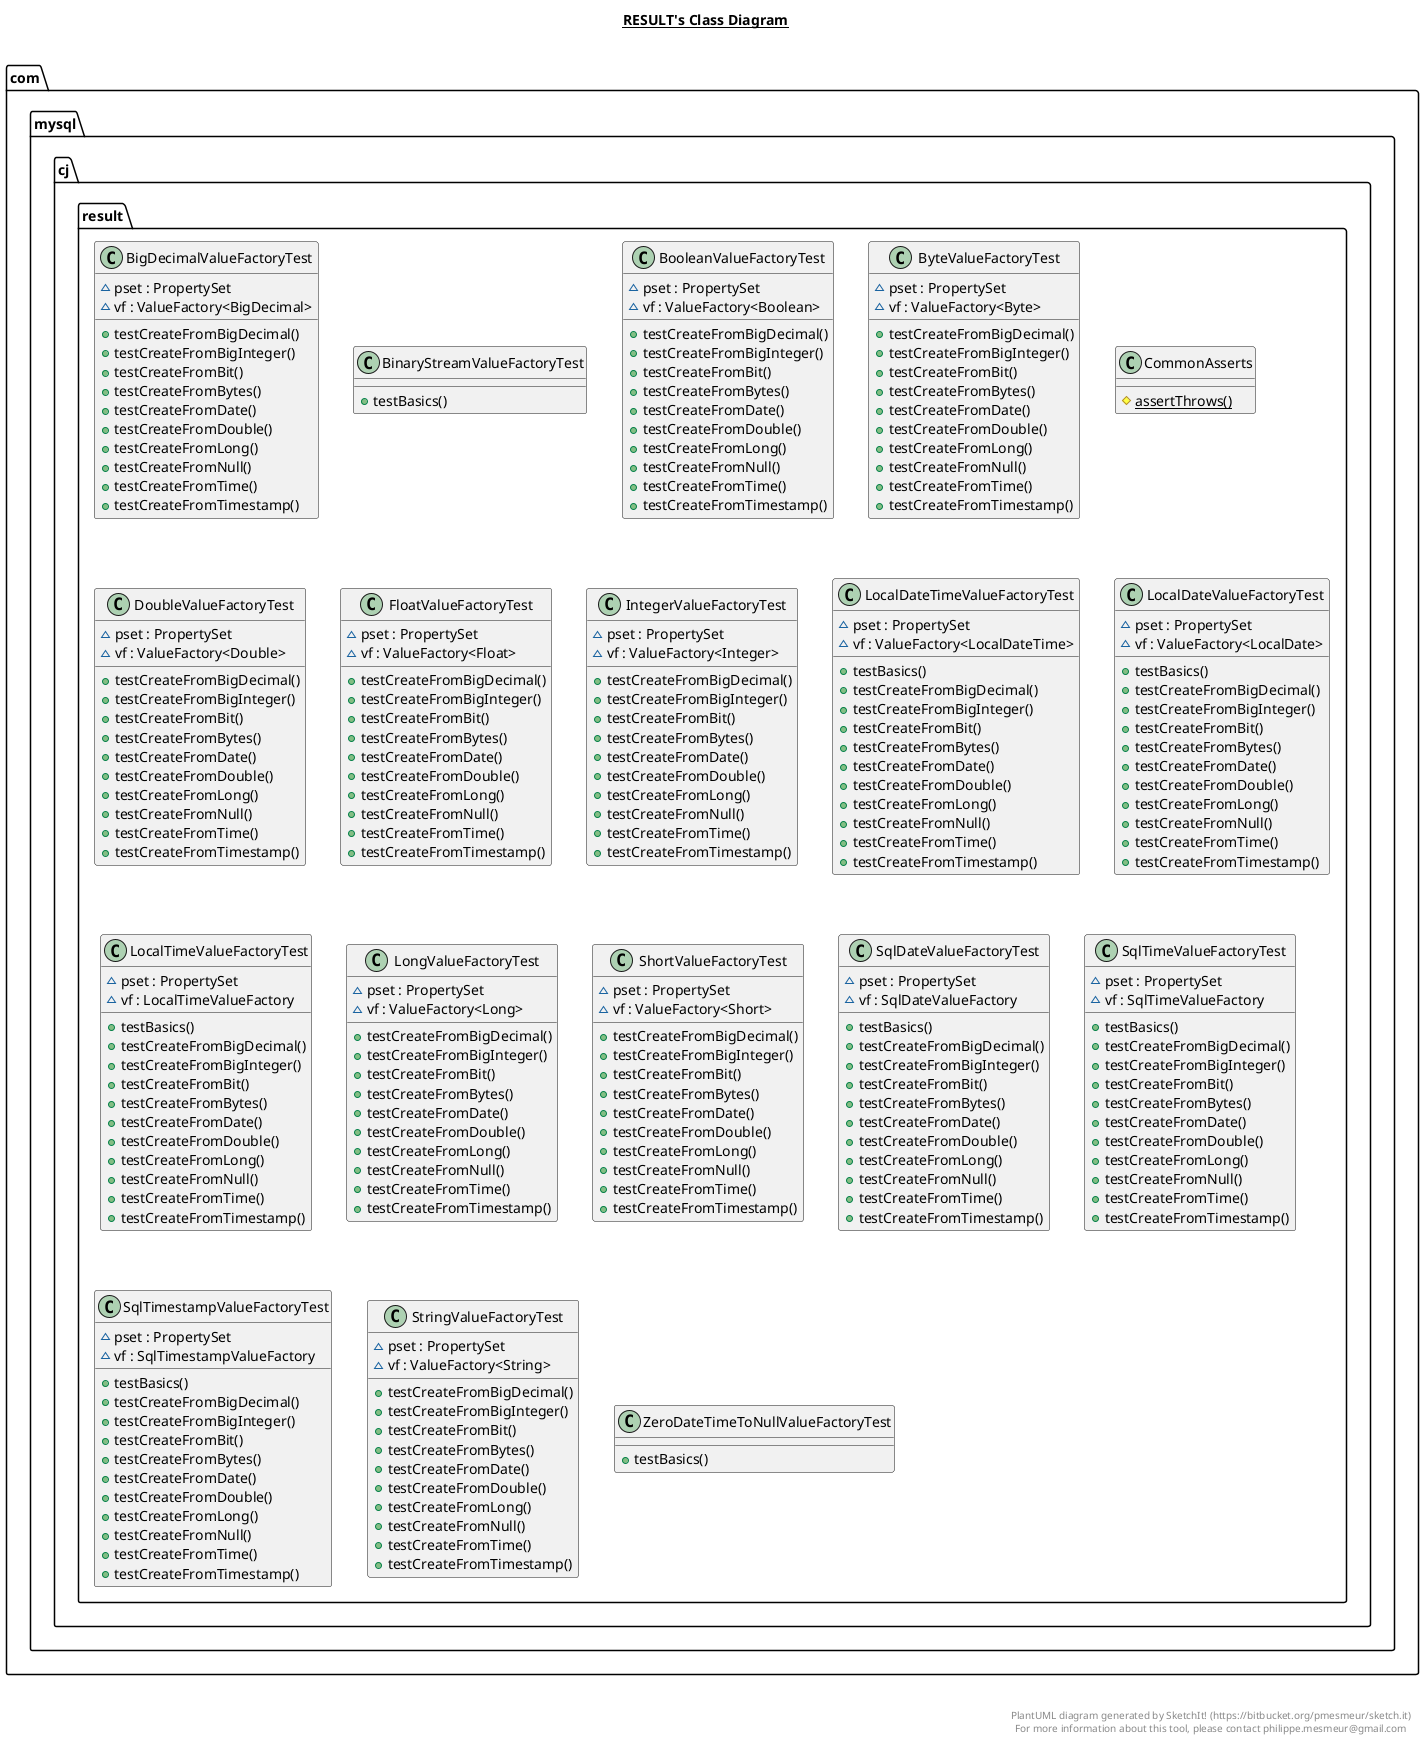 @startuml

title __RESULT's Class Diagram__\n

  namespace com.mysql.cj {
    namespace result {
      class com.mysql.cj.result.BigDecimalValueFactoryTest {
          ~ pset : PropertySet
          ~ vf : ValueFactory<BigDecimal>
          + testCreateFromBigDecimal()
          + testCreateFromBigInteger()
          + testCreateFromBit()
          + testCreateFromBytes()
          + testCreateFromDate()
          + testCreateFromDouble()
          + testCreateFromLong()
          + testCreateFromNull()
          + testCreateFromTime()
          + testCreateFromTimestamp()
      }
    }
  }
  

  namespace com.mysql.cj {
    namespace result {
      class com.mysql.cj.result.BinaryStreamValueFactoryTest {
          + testBasics()
      }
    }
  }
  

  namespace com.mysql.cj {
    namespace result {
      class com.mysql.cj.result.BooleanValueFactoryTest {
          ~ pset : PropertySet
          ~ vf : ValueFactory<Boolean>
          + testCreateFromBigDecimal()
          + testCreateFromBigInteger()
          + testCreateFromBit()
          + testCreateFromBytes()
          + testCreateFromDate()
          + testCreateFromDouble()
          + testCreateFromLong()
          + testCreateFromNull()
          + testCreateFromTime()
          + testCreateFromTimestamp()
      }
    }
  }
  

  namespace com.mysql.cj {
    namespace result {
      class com.mysql.cj.result.ByteValueFactoryTest {
          ~ pset : PropertySet
          ~ vf : ValueFactory<Byte>
          + testCreateFromBigDecimal()
          + testCreateFromBigInteger()
          + testCreateFromBit()
          + testCreateFromBytes()
          + testCreateFromDate()
          + testCreateFromDouble()
          + testCreateFromLong()
          + testCreateFromNull()
          + testCreateFromTime()
          + testCreateFromTimestamp()
      }
    }
  }
  

  namespace com.mysql.cj {
    namespace result {
      class com.mysql.cj.result.CommonAsserts {
          {static} # assertThrows()
      }
    }
  }
  

  namespace com.mysql.cj {
    namespace result {
      class com.mysql.cj.result.DoubleValueFactoryTest {
          ~ pset : PropertySet
          ~ vf : ValueFactory<Double>
          + testCreateFromBigDecimal()
          + testCreateFromBigInteger()
          + testCreateFromBit()
          + testCreateFromBytes()
          + testCreateFromDate()
          + testCreateFromDouble()
          + testCreateFromLong()
          + testCreateFromNull()
          + testCreateFromTime()
          + testCreateFromTimestamp()
      }
    }
  }
  

  namespace com.mysql.cj {
    namespace result {
      class com.mysql.cj.result.FloatValueFactoryTest {
          ~ pset : PropertySet
          ~ vf : ValueFactory<Float>
          + testCreateFromBigDecimal()
          + testCreateFromBigInteger()
          + testCreateFromBit()
          + testCreateFromBytes()
          + testCreateFromDate()
          + testCreateFromDouble()
          + testCreateFromLong()
          + testCreateFromNull()
          + testCreateFromTime()
          + testCreateFromTimestamp()
      }
    }
  }
  

  namespace com.mysql.cj {
    namespace result {
      class com.mysql.cj.result.IntegerValueFactoryTest {
          ~ pset : PropertySet
          ~ vf : ValueFactory<Integer>
          + testCreateFromBigDecimal()
          + testCreateFromBigInteger()
          + testCreateFromBit()
          + testCreateFromBytes()
          + testCreateFromDate()
          + testCreateFromDouble()
          + testCreateFromLong()
          + testCreateFromNull()
          + testCreateFromTime()
          + testCreateFromTimestamp()
      }
    }
  }
  

  namespace com.mysql.cj {
    namespace result {
      class com.mysql.cj.result.LocalDateTimeValueFactoryTest {
          ~ pset : PropertySet
          ~ vf : ValueFactory<LocalDateTime>
          + testBasics()
          + testCreateFromBigDecimal()
          + testCreateFromBigInteger()
          + testCreateFromBit()
          + testCreateFromBytes()
          + testCreateFromDate()
          + testCreateFromDouble()
          + testCreateFromLong()
          + testCreateFromNull()
          + testCreateFromTime()
          + testCreateFromTimestamp()
      }
    }
  }
  

  namespace com.mysql.cj {
    namespace result {
      class com.mysql.cj.result.LocalDateValueFactoryTest {
          ~ pset : PropertySet
          ~ vf : ValueFactory<LocalDate>
          + testBasics()
          + testCreateFromBigDecimal()
          + testCreateFromBigInteger()
          + testCreateFromBit()
          + testCreateFromBytes()
          + testCreateFromDate()
          + testCreateFromDouble()
          + testCreateFromLong()
          + testCreateFromNull()
          + testCreateFromTime()
          + testCreateFromTimestamp()
      }
    }
  }
  

  namespace com.mysql.cj {
    namespace result {
      class com.mysql.cj.result.LocalTimeValueFactoryTest {
          ~ pset : PropertySet
          ~ vf : LocalTimeValueFactory
          + testBasics()
          + testCreateFromBigDecimal()
          + testCreateFromBigInteger()
          + testCreateFromBit()
          + testCreateFromBytes()
          + testCreateFromDate()
          + testCreateFromDouble()
          + testCreateFromLong()
          + testCreateFromNull()
          + testCreateFromTime()
          + testCreateFromTimestamp()
      }
    }
  }
  

  namespace com.mysql.cj {
    namespace result {
      class com.mysql.cj.result.LongValueFactoryTest {
          ~ pset : PropertySet
          ~ vf : ValueFactory<Long>
          + testCreateFromBigDecimal()
          + testCreateFromBigInteger()
          + testCreateFromBit()
          + testCreateFromBytes()
          + testCreateFromDate()
          + testCreateFromDouble()
          + testCreateFromLong()
          + testCreateFromNull()
          + testCreateFromTime()
          + testCreateFromTimestamp()
      }
    }
  }
  

  namespace com.mysql.cj {
    namespace result {
      class com.mysql.cj.result.ShortValueFactoryTest {
          ~ pset : PropertySet
          ~ vf : ValueFactory<Short>
          + testCreateFromBigDecimal()
          + testCreateFromBigInteger()
          + testCreateFromBit()
          + testCreateFromBytes()
          + testCreateFromDate()
          + testCreateFromDouble()
          + testCreateFromLong()
          + testCreateFromNull()
          + testCreateFromTime()
          + testCreateFromTimestamp()
      }
    }
  }
  

  namespace com.mysql.cj {
    namespace result {
      class com.mysql.cj.result.SqlDateValueFactoryTest {
          ~ pset : PropertySet
          ~ vf : SqlDateValueFactory
          + testBasics()
          + testCreateFromBigDecimal()
          + testCreateFromBigInteger()
          + testCreateFromBit()
          + testCreateFromBytes()
          + testCreateFromDate()
          + testCreateFromDouble()
          + testCreateFromLong()
          + testCreateFromNull()
          + testCreateFromTime()
          + testCreateFromTimestamp()
      }
    }
  }
  

  namespace com.mysql.cj {
    namespace result {
      class com.mysql.cj.result.SqlTimeValueFactoryTest {
          ~ pset : PropertySet
          ~ vf : SqlTimeValueFactory
          + testBasics()
          + testCreateFromBigDecimal()
          + testCreateFromBigInteger()
          + testCreateFromBit()
          + testCreateFromBytes()
          + testCreateFromDate()
          + testCreateFromDouble()
          + testCreateFromLong()
          + testCreateFromNull()
          + testCreateFromTime()
          + testCreateFromTimestamp()
      }
    }
  }
  

  namespace com.mysql.cj {
    namespace result {
      class com.mysql.cj.result.SqlTimestampValueFactoryTest {
          ~ pset : PropertySet
          ~ vf : SqlTimestampValueFactory
          + testBasics()
          + testCreateFromBigDecimal()
          + testCreateFromBigInteger()
          + testCreateFromBit()
          + testCreateFromBytes()
          + testCreateFromDate()
          + testCreateFromDouble()
          + testCreateFromLong()
          + testCreateFromNull()
          + testCreateFromTime()
          + testCreateFromTimestamp()
      }
    }
  }
  

  namespace com.mysql.cj {
    namespace result {
      class com.mysql.cj.result.StringValueFactoryTest {
          ~ pset : PropertySet
          ~ vf : ValueFactory<String>
          + testCreateFromBigDecimal()
          + testCreateFromBigInteger()
          + testCreateFromBit()
          + testCreateFromBytes()
          + testCreateFromDate()
          + testCreateFromDouble()
          + testCreateFromLong()
          + testCreateFromNull()
          + testCreateFromTime()
          + testCreateFromTimestamp()
      }
    }
  }
  

  namespace com.mysql.cj {
    namespace result {
      class com.mysql.cj.result.ZeroDateTimeToNullValueFactoryTest {
          + testBasics()
      }
    }
  }
  



right footer


PlantUML diagram generated by SketchIt! (https://bitbucket.org/pmesmeur/sketch.it)
For more information about this tool, please contact philippe.mesmeur@gmail.com
endfooter

@enduml
